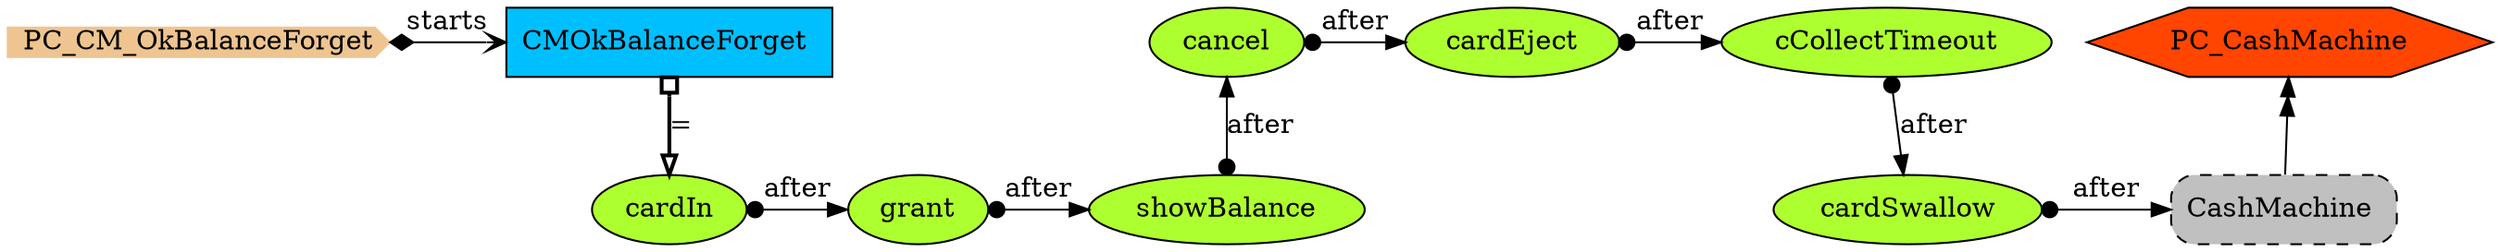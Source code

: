 digraph {
StartN_ [shape = cds,color=burlywood2,style=filled,height=.2,width=.2, label =PC_CM_OkBalanceForget];
PC_CashMachine [shape=hexagon,fillcolor=orangered,style=filled,label =PC_CashMachine];
RefCashMachine [shape=rectangle,fillcolor=gray,style="rounded,filled,dashed",label="CashMachine "];
cCollectTimeout [shape=ellipse,fillcolor=greenyellow,style = filled,label="cCollectTimeout"];
cardSwallow [shape=ellipse,fillcolor=greenyellow,style = filled,label="cardSwallow"];
cardEject [shape=ellipse,fillcolor=greenyellow,style = filled,label="cardEject"];
cancel [shape=ellipse,fillcolor=greenyellow,style = filled,label="cancel"];
showBalance [shape=ellipse,fillcolor=greenyellow,style = filled,label="showBalance"];
grant [shape=ellipse,fillcolor=greenyellow,style = filled,label="grant"];
cardIn [shape=ellipse,fillcolor=greenyellow,style = filled,label="cardIn"];
CMOkBalanceForget [shape=box,fillcolor=deepskyblue,style = filled,label="CMOkBalanceForget "];

{rank=min;StartN_,CMOkBalanceForget,PC_CashMachine}
{rank=same;cardIn,grant,showBalance,cardSwallow,RefCashMachine}
{rank=same;CMOkBalanceForget,cancel,cCollectTimeout,cardEject}


cardSwallow->RefCashMachine[arrowtail=dot,dir=both,label="after"];
RefCashMachine->PC_CashMachine[arrowhead="normalnormal",label=" "];
cCollectTimeout->cardSwallow[arrowtail=dot,dir=both,label="after"];
cardEject->cCollectTimeout[arrowtail=dot,dir=both,label="after"];
cancel->cardEject[arrowtail=dot,dir=both,label="after"];
showBalance->cancel[arrowtail=dot,dir=both,label="after"];
grant->showBalance[arrowtail=dot,dir=both,label="after"];
cardIn->grant[arrowtail=dot,dir=both,label="after"];
StartN_->CMOkBalanceForget[arrowhead="open",arrowtail=diamond,dir=both,label="starts"];
CMOkBalanceForget->cardIn[arrowhead="onormal",dir=both,arrowtail=obox,penwidth=2,label="="];
}
